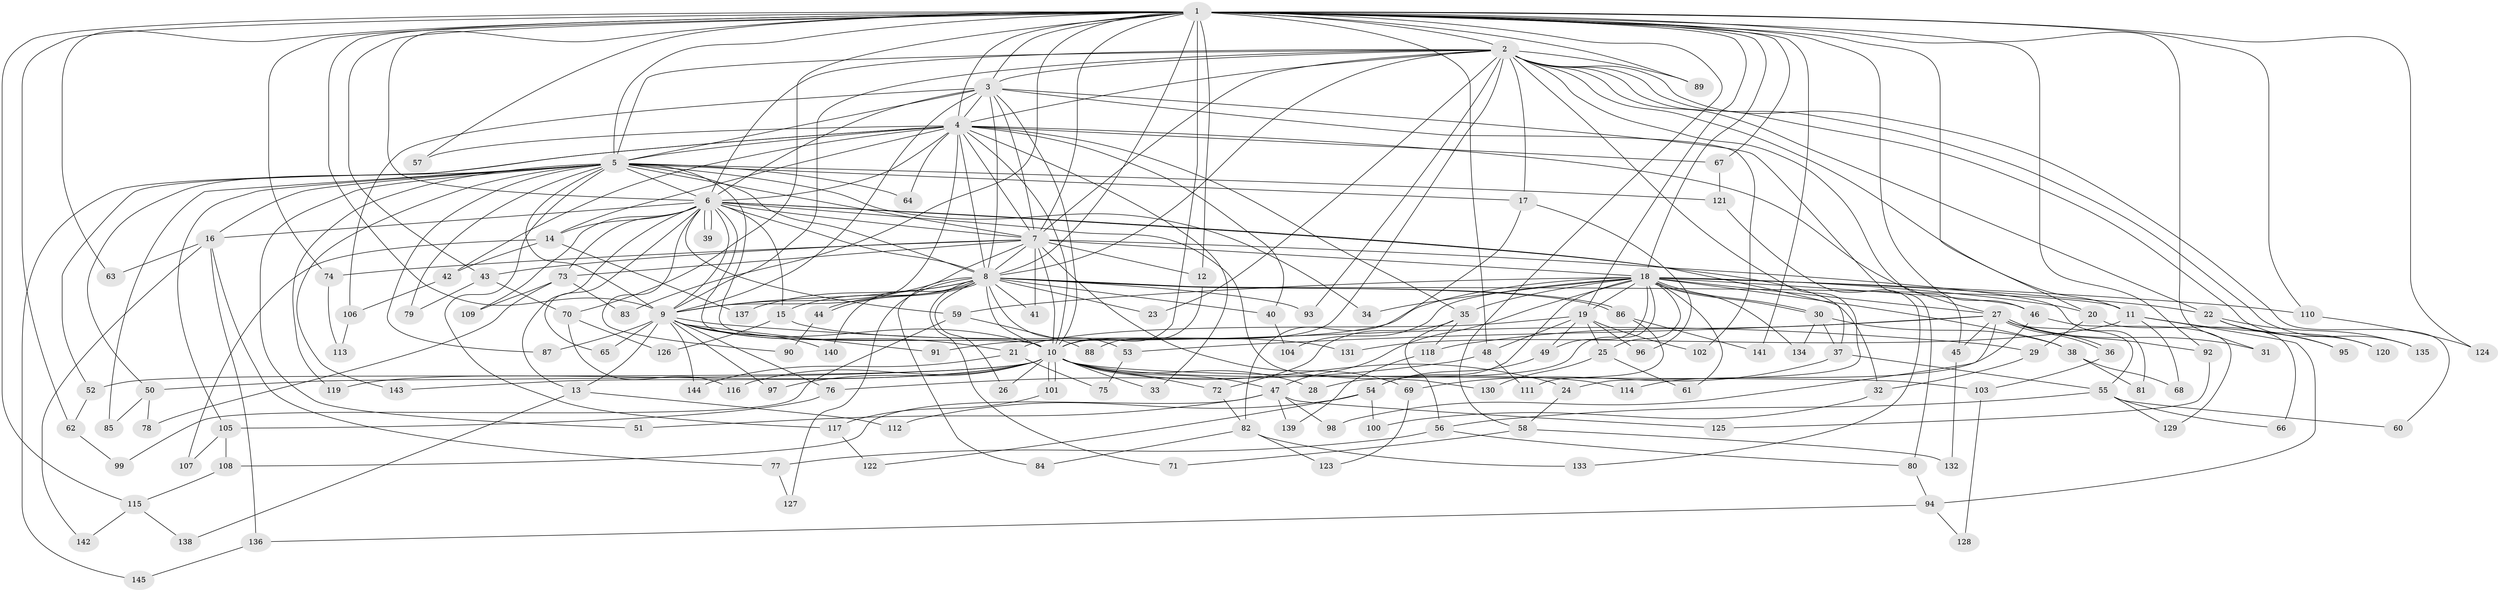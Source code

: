 // coarse degree distribution, {43: 0.009174311926605505, 29: 0.009174311926605505, 11: 0.009174311926605505, 17: 0.01834862385321101, 22: 0.01834862385321101, 23: 0.009174311926605505, 14: 0.009174311926605505, 7: 0.03669724770642202, 3: 0.21100917431192662, 4: 0.1559633027522936, 8: 0.009174311926605505, 5: 0.027522935779816515, 1: 0.01834862385321101, 2: 0.43119266055045874, 10: 0.009174311926605505, 6: 0.01834862385321101}
// Generated by graph-tools (version 1.1) at 2025/23/03/03/25 07:23:46]
// undirected, 145 vertices, 315 edges
graph export_dot {
graph [start="1"]
  node [color=gray90,style=filled];
  1;
  2;
  3;
  4;
  5;
  6;
  7;
  8;
  9;
  10;
  11;
  12;
  13;
  14;
  15;
  16;
  17;
  18;
  19;
  20;
  21;
  22;
  23;
  24;
  25;
  26;
  27;
  28;
  29;
  30;
  31;
  32;
  33;
  34;
  35;
  36;
  37;
  38;
  39;
  40;
  41;
  42;
  43;
  44;
  45;
  46;
  47;
  48;
  49;
  50;
  51;
  52;
  53;
  54;
  55;
  56;
  57;
  58;
  59;
  60;
  61;
  62;
  63;
  64;
  65;
  66;
  67;
  68;
  69;
  70;
  71;
  72;
  73;
  74;
  75;
  76;
  77;
  78;
  79;
  80;
  81;
  82;
  83;
  84;
  85;
  86;
  87;
  88;
  89;
  90;
  91;
  92;
  93;
  94;
  95;
  96;
  97;
  98;
  99;
  100;
  101;
  102;
  103;
  104;
  105;
  106;
  107;
  108;
  109;
  110;
  111;
  112;
  113;
  114;
  115;
  116;
  117;
  118;
  119;
  120;
  121;
  122;
  123;
  124;
  125;
  126;
  127;
  128;
  129;
  130;
  131;
  132;
  133;
  134;
  135;
  136;
  137;
  138;
  139;
  140;
  141;
  142;
  143;
  144;
  145;
  1 -- 2;
  1 -- 3;
  1 -- 4;
  1 -- 5;
  1 -- 6;
  1 -- 7;
  1 -- 8;
  1 -- 9;
  1 -- 10;
  1 -- 12;
  1 -- 18;
  1 -- 19;
  1 -- 20;
  1 -- 31;
  1 -- 43;
  1 -- 46;
  1 -- 48;
  1 -- 57;
  1 -- 58;
  1 -- 62;
  1 -- 63;
  1 -- 67;
  1 -- 70;
  1 -- 74;
  1 -- 83;
  1 -- 89;
  1 -- 92;
  1 -- 110;
  1 -- 115;
  1 -- 124;
  1 -- 141;
  2 -- 3;
  2 -- 4;
  2 -- 5;
  2 -- 6;
  2 -- 7;
  2 -- 8;
  2 -- 9;
  2 -- 10;
  2 -- 11;
  2 -- 17;
  2 -- 22;
  2 -- 23;
  2 -- 24;
  2 -- 45;
  2 -- 60;
  2 -- 89;
  2 -- 93;
  2 -- 120;
  2 -- 135;
  3 -- 4;
  3 -- 5;
  3 -- 6;
  3 -- 7;
  3 -- 8;
  3 -- 9;
  3 -- 10;
  3 -- 80;
  3 -- 102;
  3 -- 106;
  4 -- 5;
  4 -- 6;
  4 -- 7;
  4 -- 8;
  4 -- 9;
  4 -- 10;
  4 -- 14;
  4 -- 27;
  4 -- 33;
  4 -- 35;
  4 -- 40;
  4 -- 42;
  4 -- 50;
  4 -- 57;
  4 -- 64;
  4 -- 67;
  4 -- 145;
  5 -- 6;
  5 -- 7;
  5 -- 8;
  5 -- 9;
  5 -- 10;
  5 -- 16;
  5 -- 17;
  5 -- 34;
  5 -- 51;
  5 -- 52;
  5 -- 64;
  5 -- 79;
  5 -- 85;
  5 -- 87;
  5 -- 105;
  5 -- 117;
  5 -- 119;
  5 -- 121;
  5 -- 143;
  6 -- 7;
  6 -- 8;
  6 -- 9;
  6 -- 10;
  6 -- 13;
  6 -- 14;
  6 -- 15;
  6 -- 16;
  6 -- 32;
  6 -- 37;
  6 -- 39;
  6 -- 39;
  6 -- 59;
  6 -- 65;
  6 -- 73;
  6 -- 90;
  6 -- 109;
  6 -- 130;
  7 -- 8;
  7 -- 9;
  7 -- 10;
  7 -- 12;
  7 -- 18;
  7 -- 41;
  7 -- 43;
  7 -- 69;
  7 -- 73;
  7 -- 74;
  7 -- 81;
  8 -- 9;
  8 -- 10;
  8 -- 11;
  8 -- 15;
  8 -- 23;
  8 -- 26;
  8 -- 40;
  8 -- 41;
  8 -- 44;
  8 -- 44;
  8 -- 53;
  8 -- 71;
  8 -- 84;
  8 -- 86;
  8 -- 86;
  8 -- 93;
  8 -- 127;
  8 -- 137;
  8 -- 140;
  9 -- 10;
  9 -- 13;
  9 -- 21;
  9 -- 29;
  9 -- 65;
  9 -- 76;
  9 -- 87;
  9 -- 91;
  9 -- 97;
  9 -- 140;
  9 -- 144;
  10 -- 24;
  10 -- 26;
  10 -- 28;
  10 -- 33;
  10 -- 47;
  10 -- 50;
  10 -- 52;
  10 -- 72;
  10 -- 97;
  10 -- 101;
  10 -- 101;
  10 -- 103;
  10 -- 114;
  10 -- 116;
  10 -- 119;
  10 -- 143;
  11 -- 68;
  11 -- 94;
  11 -- 95;
  11 -- 131;
  12 -- 88;
  13 -- 112;
  13 -- 138;
  14 -- 42;
  14 -- 107;
  14 -- 137;
  15 -- 126;
  15 -- 131;
  16 -- 63;
  16 -- 77;
  16 -- 136;
  16 -- 142;
  17 -- 82;
  17 -- 96;
  18 -- 19;
  18 -- 20;
  18 -- 22;
  18 -- 25;
  18 -- 27;
  18 -- 28;
  18 -- 30;
  18 -- 30;
  18 -- 34;
  18 -- 35;
  18 -- 38;
  18 -- 46;
  18 -- 47;
  18 -- 49;
  18 -- 54;
  18 -- 59;
  18 -- 61;
  18 -- 91;
  18 -- 104;
  18 -- 110;
  18 -- 134;
  19 -- 21;
  19 -- 25;
  19 -- 48;
  19 -- 49;
  19 -- 96;
  19 -- 102;
  20 -- 29;
  20 -- 66;
  21 -- 75;
  21 -- 144;
  22 -- 95;
  22 -- 120;
  22 -- 135;
  24 -- 58;
  25 -- 61;
  25 -- 130;
  27 -- 31;
  27 -- 36;
  27 -- 36;
  27 -- 45;
  27 -- 53;
  27 -- 55;
  27 -- 92;
  27 -- 98;
  27 -- 118;
  29 -- 32;
  30 -- 37;
  30 -- 38;
  30 -- 134;
  32 -- 100;
  35 -- 56;
  35 -- 72;
  35 -- 118;
  36 -- 103;
  37 -- 55;
  37 -- 69;
  38 -- 68;
  38 -- 81;
  40 -- 104;
  42 -- 106;
  43 -- 70;
  43 -- 79;
  44 -- 90;
  45 -- 132;
  46 -- 114;
  46 -- 129;
  47 -- 51;
  47 -- 98;
  47 -- 108;
  47 -- 125;
  47 -- 139;
  48 -- 76;
  48 -- 111;
  49 -- 54;
  50 -- 78;
  50 -- 85;
  52 -- 62;
  53 -- 75;
  54 -- 100;
  54 -- 112;
  54 -- 122;
  55 -- 56;
  55 -- 60;
  55 -- 66;
  55 -- 129;
  56 -- 77;
  56 -- 80;
  58 -- 71;
  58 -- 132;
  59 -- 88;
  59 -- 99;
  62 -- 99;
  67 -- 121;
  69 -- 123;
  70 -- 116;
  70 -- 126;
  72 -- 82;
  73 -- 78;
  73 -- 83;
  73 -- 109;
  74 -- 113;
  76 -- 105;
  77 -- 127;
  80 -- 94;
  82 -- 84;
  82 -- 123;
  82 -- 133;
  86 -- 111;
  86 -- 141;
  92 -- 125;
  94 -- 128;
  94 -- 136;
  101 -- 117;
  103 -- 128;
  105 -- 107;
  105 -- 108;
  106 -- 113;
  108 -- 115;
  110 -- 124;
  115 -- 138;
  115 -- 142;
  117 -- 122;
  118 -- 139;
  121 -- 133;
  136 -- 145;
}
